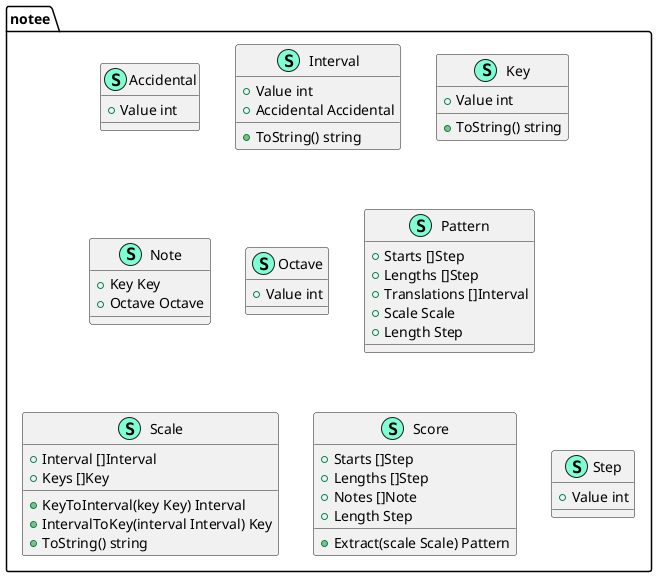 @startuml
namespace notee {
    class Accidental << (S,Aquamarine) >> {
        + Value int

    }
    class Interval << (S,Aquamarine) >> {
        + Value int
        + Accidental Accidental

        + ToString() string

    }
    class Key << (S,Aquamarine) >> {
        + Value int

        + ToString() string

    }
    class Note << (S,Aquamarine) >> {
        + Key Key
        + Octave Octave

    }
    class Octave << (S,Aquamarine) >> {
        + Value int

    }
    class Pattern << (S,Aquamarine) >> {
        + Starts []Step
        + Lengths []Step
        + Translations []Interval
        + Scale Scale
        + Length Step

    }
    class Scale << (S,Aquamarine) >> {
        + Interval []Interval
        + Keys []Key

        + KeyToInterval(key Key) Interval
        + IntervalToKey(interval Interval) Key
        + ToString() string

    }
    class Score << (S,Aquamarine) >> {
        + Starts []Step
        + Lengths []Step
        + Notes []Note
        + Length Step

        + Extract(scale Scale) Pattern

    }
    class Step << (S,Aquamarine) >> {
        + Value int

    }
}


@enduml
